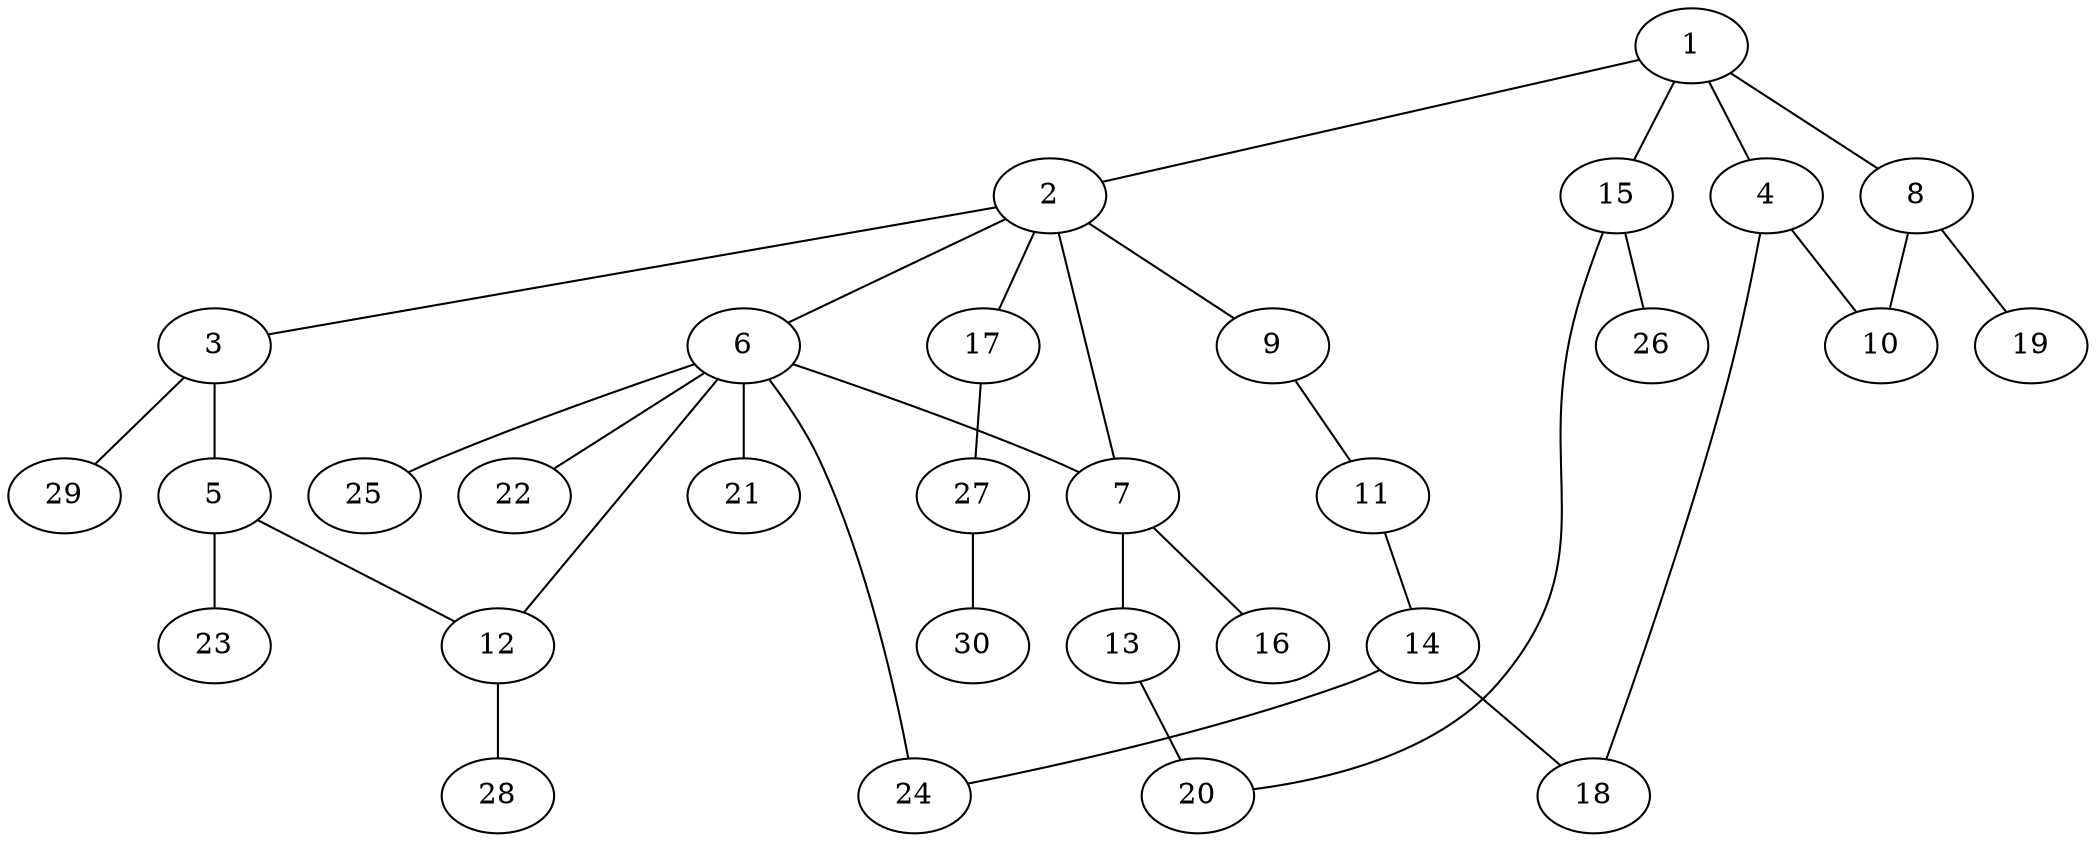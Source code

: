 graph graphname {1--2
1--4
1--8
1--15
2--3
2--6
2--7
2--9
2--17
3--5
3--29
4--10
4--18
5--12
5--23
6--7
6--12
6--21
6--22
6--24
6--25
7--13
7--16
8--10
8--19
9--11
11--14
12--28
13--20
14--18
14--24
15--20
15--26
17--27
27--30
}